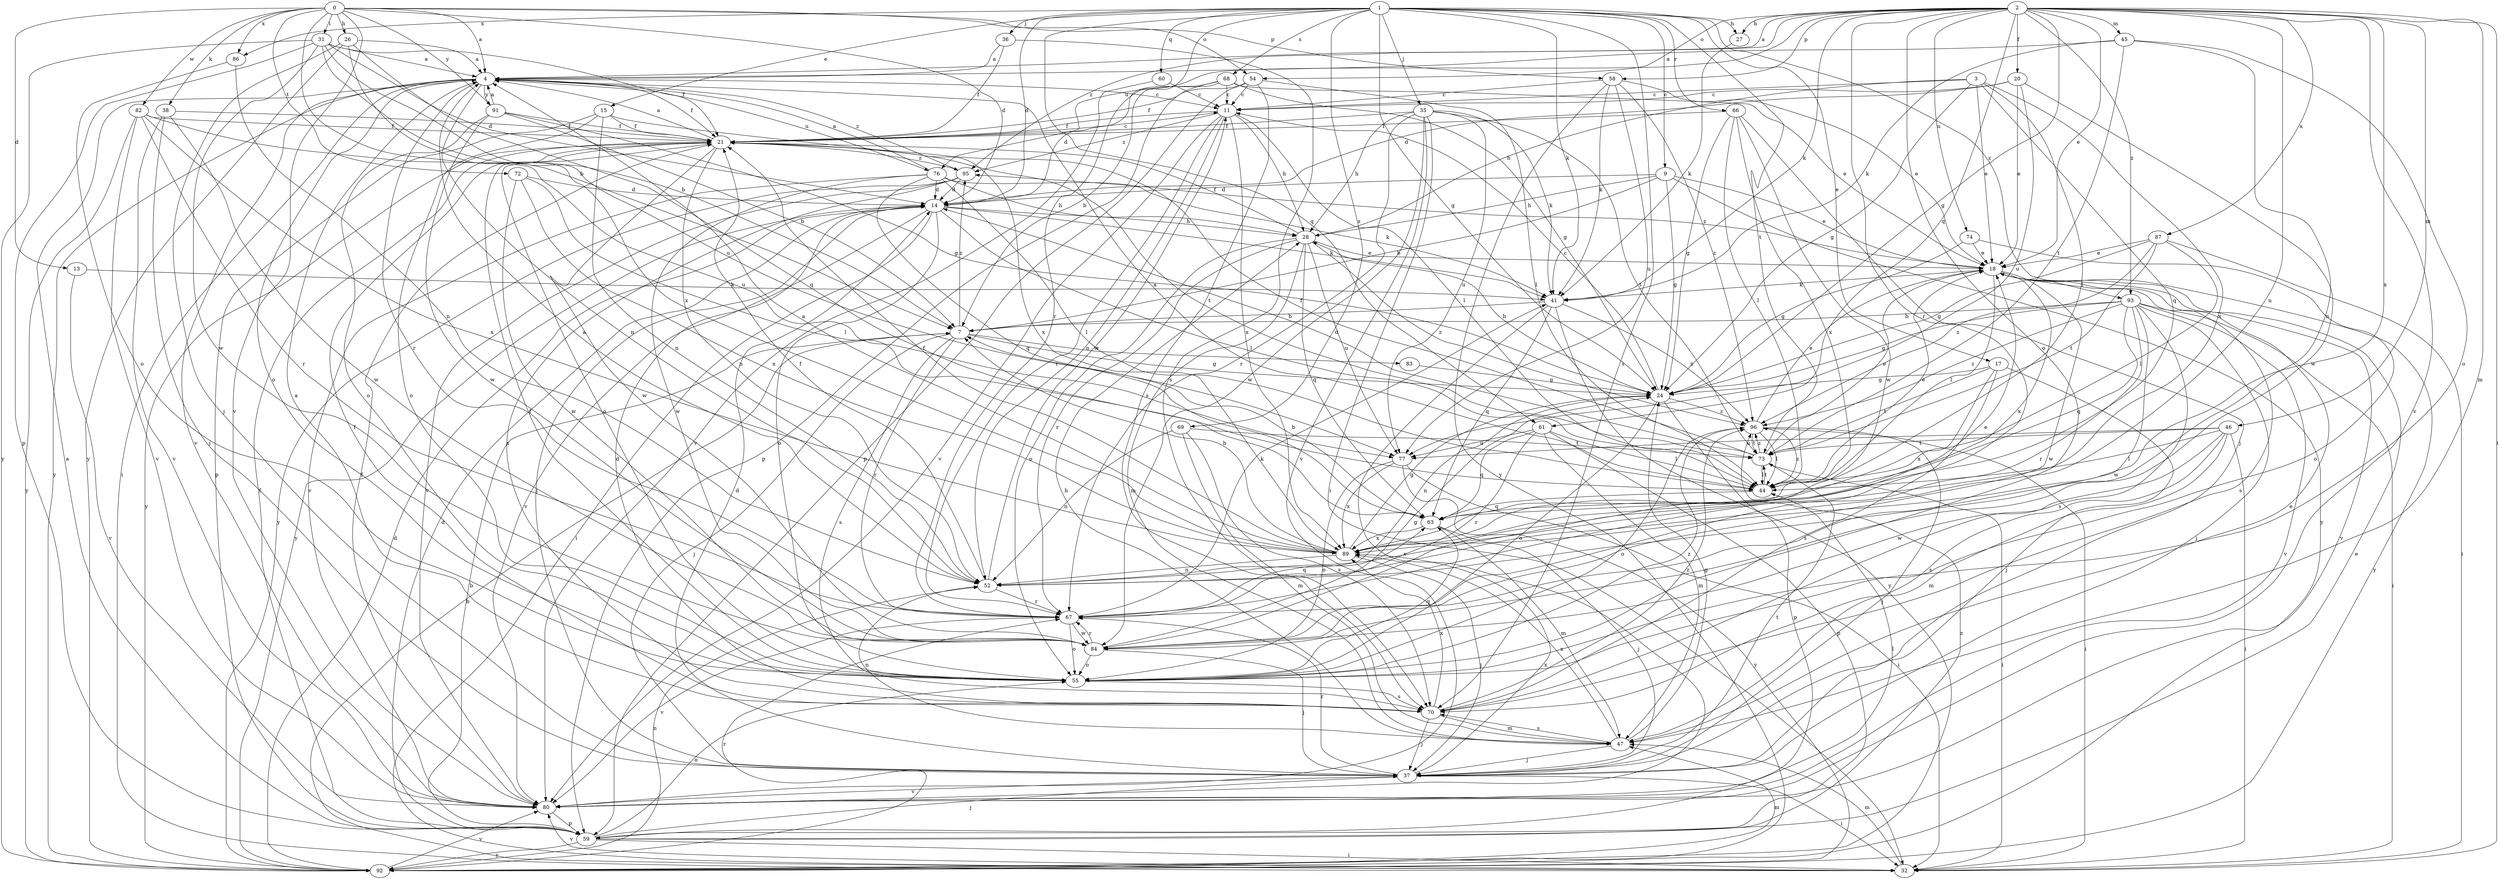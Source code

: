 strict digraph  {
0;
1;
2;
3;
4;
7;
9;
11;
13;
14;
15;
17;
18;
20;
21;
24;
26;
27;
28;
31;
32;
35;
36;
37;
38;
41;
44;
45;
46;
47;
52;
54;
55;
58;
59;
60;
61;
63;
66;
67;
68;
69;
70;
72;
73;
74;
76;
77;
80;
82;
83;
84;
86;
87;
89;
91;
92;
93;
95;
96;
0 -> 4  [label=a];
0 -> 7  [label=b];
0 -> 13  [label=d];
0 -> 14  [label=d];
0 -> 26  [label=h];
0 -> 31  [label=i];
0 -> 38  [label=k];
0 -> 54  [label=o];
0 -> 58  [label=p];
0 -> 72  [label=t];
0 -> 80  [label=v];
0 -> 82  [label=w];
0 -> 86  [label=x];
0 -> 91  [label=y];
1 -> 9  [label=c];
1 -> 14  [label=d];
1 -> 15  [label=e];
1 -> 17  [label=e];
1 -> 24  [label=g];
1 -> 27  [label=h];
1 -> 35  [label=j];
1 -> 36  [label=j];
1 -> 41  [label=k];
1 -> 60  [label=q];
1 -> 61  [label=q];
1 -> 66  [label=r];
1 -> 67  [label=r];
1 -> 68  [label=s];
1 -> 69  [label=s];
1 -> 70  [label=s];
1 -> 73  [label=t];
1 -> 86  [label=x];
1 -> 93  [label=z];
2 -> 4  [label=a];
2 -> 18  [label=e];
2 -> 20  [label=f];
2 -> 24  [label=g];
2 -> 27  [label=h];
2 -> 32  [label=i];
2 -> 41  [label=k];
2 -> 45  [label=m];
2 -> 46  [label=m];
2 -> 47  [label=m];
2 -> 52  [label=n];
2 -> 54  [label=o];
2 -> 55  [label=o];
2 -> 58  [label=p];
2 -> 61  [label=q];
2 -> 67  [label=r];
2 -> 74  [label=u];
2 -> 76  [label=u];
2 -> 80  [label=v];
2 -> 87  [label=x];
2 -> 89  [label=x];
2 -> 93  [label=z];
2 -> 95  [label=z];
3 -> 11  [label=c];
3 -> 18  [label=e];
3 -> 24  [label=g];
3 -> 28  [label=h];
3 -> 44  [label=l];
3 -> 63  [label=q];
3 -> 89  [label=x];
4 -> 11  [label=c];
4 -> 21  [label=f];
4 -> 32  [label=i];
4 -> 52  [label=n];
4 -> 55  [label=o];
4 -> 67  [label=r];
4 -> 76  [label=u];
4 -> 80  [label=v];
4 -> 91  [label=y];
4 -> 92  [label=y];
4 -> 95  [label=z];
7 -> 24  [label=g];
7 -> 37  [label=j];
7 -> 67  [label=r];
7 -> 70  [label=s];
7 -> 83  [label=w];
7 -> 95  [label=z];
9 -> 7  [label=b];
9 -> 14  [label=d];
9 -> 18  [label=e];
9 -> 24  [label=g];
9 -> 28  [label=h];
9 -> 92  [label=y];
11 -> 21  [label=f];
11 -> 28  [label=h];
11 -> 44  [label=l];
11 -> 52  [label=n];
11 -> 67  [label=r];
11 -> 80  [label=v];
11 -> 89  [label=x];
11 -> 95  [label=z];
13 -> 41  [label=k];
13 -> 80  [label=v];
14 -> 28  [label=h];
14 -> 32  [label=i];
14 -> 37  [label=j];
14 -> 41  [label=k];
14 -> 44  [label=l];
14 -> 55  [label=o];
14 -> 80  [label=v];
14 -> 92  [label=y];
15 -> 21  [label=f];
15 -> 52  [label=n];
15 -> 55  [label=o];
15 -> 59  [label=p];
15 -> 89  [label=x];
17 -> 24  [label=g];
17 -> 37  [label=j];
17 -> 70  [label=s];
17 -> 73  [label=t];
17 -> 89  [label=x];
18 -> 41  [label=k];
18 -> 44  [label=l];
18 -> 70  [label=s];
18 -> 80  [label=v];
18 -> 84  [label=w];
18 -> 89  [label=x];
18 -> 92  [label=y];
18 -> 95  [label=z];
20 -> 11  [label=c];
20 -> 14  [label=d];
20 -> 18  [label=e];
20 -> 77  [label=u];
20 -> 84  [label=w];
21 -> 4  [label=a];
21 -> 11  [label=c];
21 -> 52  [label=n];
21 -> 55  [label=o];
21 -> 73  [label=t];
21 -> 84  [label=w];
21 -> 92  [label=y];
21 -> 95  [label=z];
24 -> 11  [label=c];
24 -> 28  [label=h];
24 -> 52  [label=n];
24 -> 55  [label=o];
24 -> 59  [label=p];
24 -> 96  [label=z];
26 -> 4  [label=a];
26 -> 37  [label=j];
26 -> 63  [label=q];
26 -> 89  [label=x];
26 -> 92  [label=y];
27 -> 41  [label=k];
28 -> 18  [label=e];
28 -> 21  [label=f];
28 -> 47  [label=m];
28 -> 55  [label=o];
28 -> 63  [label=q];
28 -> 67  [label=r];
28 -> 77  [label=u];
28 -> 96  [label=z];
31 -> 4  [label=a];
31 -> 7  [label=b];
31 -> 14  [label=d];
31 -> 21  [label=f];
31 -> 59  [label=p];
31 -> 77  [label=u];
31 -> 84  [label=w];
31 -> 92  [label=y];
32 -> 7  [label=b];
32 -> 47  [label=m];
32 -> 80  [label=v];
35 -> 21  [label=f];
35 -> 28  [label=h];
35 -> 32  [label=i];
35 -> 41  [label=k];
35 -> 67  [label=r];
35 -> 73  [label=t];
35 -> 77  [label=u];
35 -> 80  [label=v];
35 -> 84  [label=w];
36 -> 4  [label=a];
36 -> 21  [label=f];
36 -> 70  [label=s];
37 -> 14  [label=d];
37 -> 32  [label=i];
37 -> 67  [label=r];
37 -> 73  [label=t];
37 -> 80  [label=v];
37 -> 89  [label=x];
38 -> 21  [label=f];
38 -> 37  [label=j];
38 -> 80  [label=v];
38 -> 84  [label=w];
41 -> 7  [label=b];
41 -> 63  [label=q];
41 -> 80  [label=v];
41 -> 92  [label=y];
41 -> 96  [label=z];
44 -> 4  [label=a];
44 -> 18  [label=e];
44 -> 63  [label=q];
44 -> 73  [label=t];
44 -> 96  [label=z];
45 -> 4  [label=a];
45 -> 41  [label=k];
45 -> 52  [label=n];
45 -> 55  [label=o];
45 -> 73  [label=t];
46 -> 32  [label=i];
46 -> 44  [label=l];
46 -> 47  [label=m];
46 -> 70  [label=s];
46 -> 73  [label=t];
46 -> 77  [label=u];
46 -> 84  [label=w];
47 -> 18  [label=e];
47 -> 24  [label=g];
47 -> 28  [label=h];
47 -> 37  [label=j];
47 -> 52  [label=n];
47 -> 70  [label=s];
47 -> 89  [label=x];
52 -> 4  [label=a];
52 -> 11  [label=c];
52 -> 18  [label=e];
52 -> 21  [label=f];
52 -> 67  [label=r];
54 -> 11  [label=c];
54 -> 21  [label=f];
54 -> 44  [label=l];
54 -> 59  [label=p];
54 -> 70  [label=s];
55 -> 21  [label=f];
55 -> 63  [label=q];
55 -> 70  [label=s];
55 -> 96  [label=z];
58 -> 11  [label=c];
58 -> 18  [label=e];
58 -> 41  [label=k];
58 -> 77  [label=u];
58 -> 92  [label=y];
58 -> 96  [label=z];
59 -> 4  [label=a];
59 -> 7  [label=b];
59 -> 14  [label=d];
59 -> 18  [label=e];
59 -> 21  [label=f];
59 -> 32  [label=i];
59 -> 37  [label=j];
59 -> 55  [label=o];
59 -> 92  [label=y];
59 -> 96  [label=z];
60 -> 11  [label=c];
60 -> 80  [label=v];
61 -> 44  [label=l];
61 -> 47  [label=m];
61 -> 59  [label=p];
61 -> 63  [label=q];
61 -> 67  [label=r];
61 -> 77  [label=u];
63 -> 7  [label=b];
63 -> 37  [label=j];
63 -> 47  [label=m];
63 -> 89  [label=x];
66 -> 21  [label=f];
66 -> 24  [label=g];
66 -> 37  [label=j];
66 -> 44  [label=l];
66 -> 84  [label=w];
66 -> 89  [label=x];
67 -> 41  [label=k];
67 -> 55  [label=o];
67 -> 63  [label=q];
67 -> 80  [label=v];
67 -> 84  [label=w];
68 -> 7  [label=b];
68 -> 11  [label=c];
68 -> 14  [label=d];
68 -> 18  [label=e];
68 -> 24  [label=g];
68 -> 59  [label=p];
69 -> 47  [label=m];
69 -> 52  [label=n];
69 -> 70  [label=s];
69 -> 73  [label=t];
70 -> 4  [label=a];
70 -> 14  [label=d];
70 -> 21  [label=f];
70 -> 37  [label=j];
70 -> 47  [label=m];
70 -> 89  [label=x];
70 -> 96  [label=z];
72 -> 14  [label=d];
72 -> 44  [label=l];
72 -> 84  [label=w];
72 -> 89  [label=x];
73 -> 14  [label=d];
73 -> 18  [label=e];
73 -> 21  [label=f];
73 -> 32  [label=i];
73 -> 44  [label=l];
73 -> 96  [label=z];
74 -> 18  [label=e];
74 -> 24  [label=g];
74 -> 55  [label=o];
76 -> 4  [label=a];
76 -> 14  [label=d];
76 -> 28  [label=h];
76 -> 41  [label=k];
76 -> 44  [label=l];
76 -> 63  [label=q];
76 -> 80  [label=v];
76 -> 84  [label=w];
77 -> 32  [label=i];
77 -> 55  [label=o];
77 -> 89  [label=x];
77 -> 92  [label=y];
80 -> 21  [label=f];
80 -> 44  [label=l];
80 -> 59  [label=p];
82 -> 21  [label=f];
82 -> 67  [label=r];
82 -> 77  [label=u];
82 -> 80  [label=v];
82 -> 89  [label=x];
82 -> 92  [label=y];
83 -> 24  [label=g];
84 -> 24  [label=g];
84 -> 37  [label=j];
84 -> 55  [label=o];
84 -> 67  [label=r];
86 -> 52  [label=n];
86 -> 55  [label=o];
87 -> 18  [label=e];
87 -> 24  [label=g];
87 -> 32  [label=i];
87 -> 44  [label=l];
87 -> 73  [label=t];
87 -> 96  [label=z];
89 -> 4  [label=a];
89 -> 7  [label=b];
89 -> 21  [label=f];
89 -> 24  [label=g];
89 -> 37  [label=j];
89 -> 52  [label=n];
91 -> 4  [label=a];
91 -> 7  [label=b];
91 -> 21  [label=f];
91 -> 24  [label=g];
91 -> 55  [label=o];
91 -> 84  [label=w];
92 -> 14  [label=d];
92 -> 47  [label=m];
92 -> 52  [label=n];
92 -> 67  [label=r];
92 -> 80  [label=v];
93 -> 7  [label=b];
93 -> 24  [label=g];
93 -> 32  [label=i];
93 -> 37  [label=j];
93 -> 63  [label=q];
93 -> 67  [label=r];
93 -> 70  [label=s];
93 -> 80  [label=v];
93 -> 84  [label=w];
93 -> 96  [label=z];
95 -> 14  [label=d];
95 -> 70  [label=s];
95 -> 80  [label=v];
95 -> 92  [label=y];
96 -> 18  [label=e];
96 -> 32  [label=i];
96 -> 37  [label=j];
96 -> 44  [label=l];
96 -> 55  [label=o];
96 -> 73  [label=t];
}
